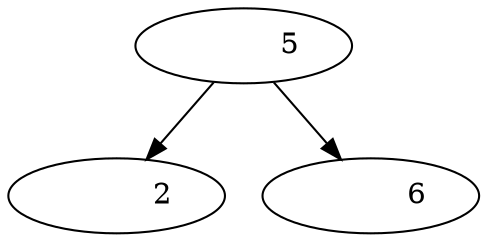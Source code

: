  digraph G {
 "Nodofd2cc123-8761-4339-5eda-db2ebffe54a7"[label= "           5 "]
 "Nodofd2cc123-8761-4339-5eda-db2ebffe54a7"->"Nodod918abc5-992d-4618-7919-a842b5d94b34"
 "Nodofd2cc123-8761-4339-5eda-db2ebffe54a7"->"Nododb959f06-e009-4853-7938-dea33a55e6ed"
 "Nodod918abc5-992d-4618-7919-a842b5d94b34"[label= "           2 "]
 "Nododb959f06-e009-4853-7938-dea33a55e6ed"[label= "           6 "]
 }
